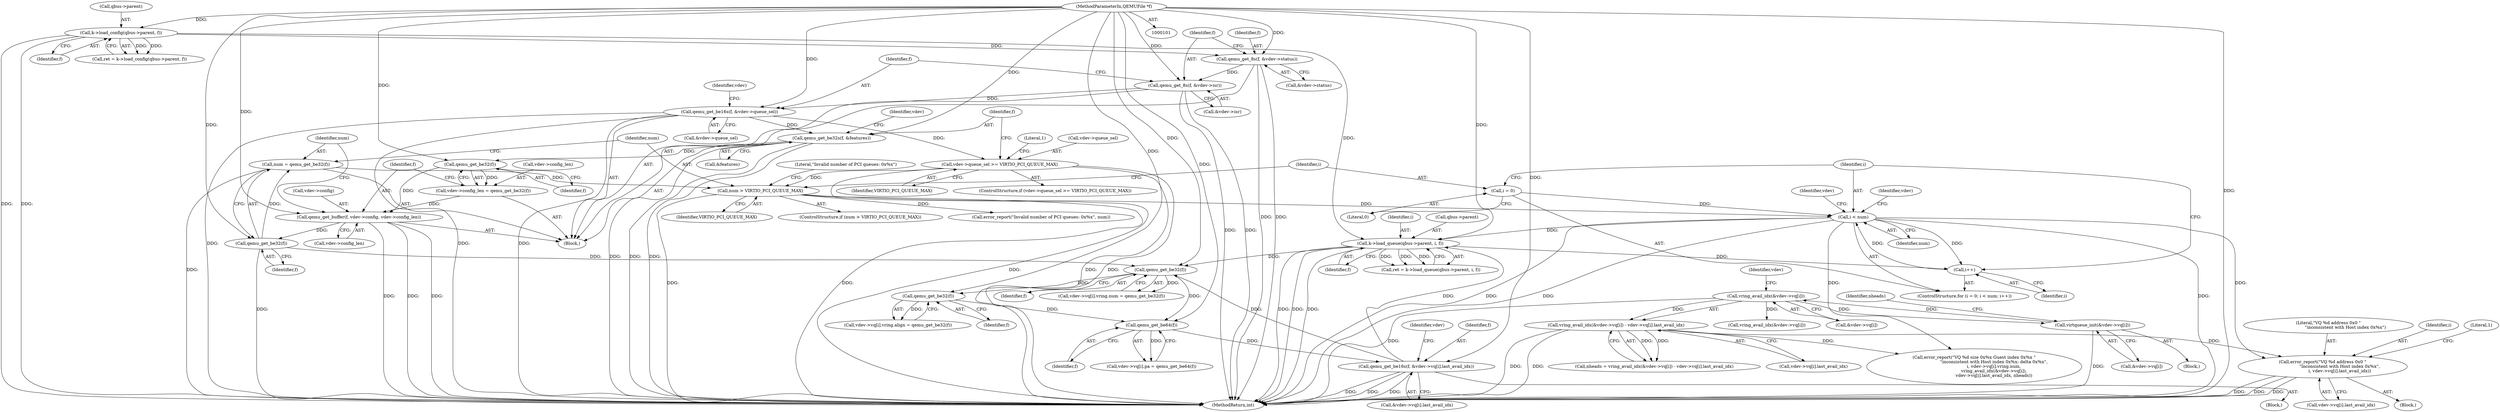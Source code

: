 digraph "0_qemu_4b53c2c72cb5541cf394033b528a6fe2a86c0ac1@pointer" {
"1000372" [label="(Call,error_report(\"VQ %d address 0x0 \"\n                         \"inconsistent with Host index 0x%x\",\n                         i, vdev->vq[i].last_avail_idx))"];
"1000212" [label="(Call,i < num)"];
"1000209" [label="(Call,i = 0)"];
"1000215" [label="(Call,i++)"];
"1000392" [label="(Call,k->load_queue(qbus->parent, i, f))"];
"1000128" [label="(Call,k->load_config(qbus->parent, f))"];
"1000103" [label="(MethodParameterIn,QEMUFile *f)"];
"1000257" [label="(Call,qemu_get_be16s(f, &vdev->vq[i].last_avail_idx))"];
"1000255" [label="(Call,qemu_get_be64(f))"];
"1000245" [label="(Call,qemu_get_be32(f))"];
"1000228" [label="(Call,qemu_get_be32(f))"];
"1000195" [label="(Call,qemu_get_be32(f))"];
"1000185" [label="(Call,qemu_get_buffer(f, vdev->config, vdev->config_len))"];
"1000183" [label="(Call,qemu_get_be32(f))"];
"1000165" [label="(Call,qemu_get_be32s(f, &features))"];
"1000149" [label="(Call,qemu_get_be16s(f, &vdev->queue_sel))"];
"1000143" [label="(Call,qemu_get_8s(f, &vdev->isr))"];
"1000137" [label="(Call,qemu_get_8s(f, &vdev->status))"];
"1000179" [label="(Call,vdev->config_len = qemu_get_be32(f))"];
"1000198" [label="(Call,num > VIRTIO_PCI_QUEUE_MAX)"];
"1000193" [label="(Call,num = qemu_get_be32(f))"];
"1000156" [label="(Call,vdev->queue_sel >= VIRTIO_PCI_QUEUE_MAX)"];
"1000304" [label="(Call,vring_avail_idx(&vdev->vq[i]) - vdev->vq[i].last_avail_idx)"];
"1000305" [label="(Call,vring_avail_idx(&vdev->vq[i]))"];
"1000295" [label="(Call,virtqueue_init(&vdev->vq[i]))"];
"1000375" [label="(Call,vdev->vq[i].last_avail_idx)"];
"1000396" [label="(Identifier,i)"];
"1000259" [label="(Call,&vdev->vq[i].last_avail_idx)"];
"1000209" [label="(Call,i = 0)"];
"1000216" [label="(Identifier,i)"];
"1000371" [label="(Block,)"];
"1000235" [label="(Call,vdev->vq[i].vring.align = qemu_get_be32(f))"];
"1000155" [label="(ControlStructure,if (vdev->queue_sel >= VIRTIO_PCI_QUEUE_MAX))"];
"1000138" [label="(Identifier,f)"];
"1000403" [label="(Identifier,vdev)"];
"1000296" [label="(Call,&vdev->vq[i])"];
"1000213" [label="(Identifier,i)"];
"1000196" [label="(Identifier,f)"];
"1000211" [label="(Literal,0)"];
"1000199" [label="(Identifier,num)"];
"1000393" [label="(Call,qbus->parent)"];
"1000305" [label="(Call,vring_avail_idx(&vdev->vq[i]))"];
"1000197" [label="(ControlStructure,if (num > VIRTIO_PCI_QUEUE_MAX))"];
"1000104" [label="(Block,)"];
"1000143" [label="(Call,qemu_get_8s(f, &vdev->isr))"];
"1000193" [label="(Call,num = qemu_get_be32(f))"];
"1000158" [label="(Identifier,vdev)"];
"1000255" [label="(Call,qemu_get_be64(f))"];
"1000218" [label="(Call,vdev->vq[i].vring.num = qemu_get_be32(f))"];
"1000151" [label="(Call,&vdev->queue_sel)"];
"1000344" [label="(Call,vring_avail_idx(&vdev->vq[i]))"];
"1000247" [label="(Call,vdev->vq[i].pa = qemu_get_be64(f))"];
"1000208" [label="(ControlStructure,for (i = 0; i < num; i++))"];
"1000179" [label="(Call,vdev->config_len = qemu_get_be32(f))"];
"1000190" [label="(Call,vdev->config_len)"];
"1000160" [label="(Identifier,VIRTIO_PCI_QUEUE_MAX)"];
"1000397" [label="(Identifier,f)"];
"1000198" [label="(Call,num > VIRTIO_PCI_QUEUE_MAX)"];
"1000167" [label="(Call,&features)"];
"1000203" [label="(Literal,\"Invalid number of PCI queues: 0x%x\")"];
"1000373" [label="(Literal,\"VQ %d address 0x0 \"\n                         \"inconsistent with Host index 0x%x\")"];
"1000407" [label="(MethodReturn,int)"];
"1000180" [label="(Call,vdev->config_len)"];
"1000304" [label="(Call,vring_avail_idx(&vdev->vq[i]) - vdev->vq[i].last_avail_idx)"];
"1000212" [label="(Call,i < num)"];
"1000184" [label="(Identifier,f)"];
"1000187" [label="(Call,vdev->config)"];
"1000257" [label="(Call,qemu_get_be16s(f, &vdev->vq[i].last_avail_idx))"];
"1000215" [label="(Call,i++)"];
"1000229" [label="(Identifier,f)"];
"1000332" [label="(Call,error_report(\"VQ %d size 0x%x Guest index 0x%x \"\n                             \"inconsistent with Host index 0x%x: delta 0x%x\",\n                             i, vdev->vq[i].vring.num,\n                             vring_avail_idx(&vdev->vq[i]),\n                             vdev->vq[i].last_avail_idx, nheads))"];
"1000103" [label="(MethodParameterIn,QEMUFile *f)"];
"1000223" [label="(Identifier,vdev)"];
"1000132" [label="(Identifier,f)"];
"1000390" [label="(Call,ret = k->load_queue(qbus->parent, i, f))"];
"1000128" [label="(Call,k->load_config(qbus->parent, f))"];
"1000150" [label="(Identifier,f)"];
"1000214" [label="(Identifier,num)"];
"1000392" [label="(Call,k->load_queue(qbus->parent, i, f))"];
"1000256" [label="(Identifier,f)"];
"1000374" [label="(Identifier,i)"];
"1000303" [label="(Identifier,nheads)"];
"1000195" [label="(Call,qemu_get_be32(f))"];
"1000271" [label="(Identifier,vdev)"];
"1000315" [label="(Identifier,vdev)"];
"1000293" [label="(Block,)"];
"1000165" [label="(Call,qemu_get_be32s(f, &features))"];
"1000246" [label="(Identifier,f)"];
"1000183" [label="(Call,qemu_get_be32(f))"];
"1000156" [label="(Call,vdev->queue_sel >= VIRTIO_PCI_QUEUE_MAX)"];
"1000372" [label="(Call,error_report(\"VQ %d address 0x0 \"\n                         \"inconsistent with Host index 0x%x\",\n                         i, vdev->vq[i].last_avail_idx))"];
"1000245" [label="(Call,qemu_get_be32(f))"];
"1000302" [label="(Call,nheads = vring_avail_idx(&vdev->vq[i]) - vdev->vq[i].last_avail_idx)"];
"1000312" [label="(Call,vdev->vq[i].last_avail_idx)"];
"1000166" [label="(Identifier,f)"];
"1000172" [label="(Identifier,vdev)"];
"1000217" [label="(Block,)"];
"1000202" [label="(Call,error_report(\"Invalid number of PCI queues: 0x%x\", num))"];
"1000185" [label="(Call,qemu_get_buffer(f, vdev->config, vdev->config_len))"];
"1000194" [label="(Identifier,num)"];
"1000228" [label="(Call,qemu_get_be32(f))"];
"1000139" [label="(Call,&vdev->status)"];
"1000384" [label="(Literal,1)"];
"1000186" [label="(Identifier,f)"];
"1000144" [label="(Identifier,f)"];
"1000129" [label="(Call,qbus->parent)"];
"1000137" [label="(Call,qemu_get_8s(f, &vdev->status))"];
"1000210" [label="(Identifier,i)"];
"1000157" [label="(Call,vdev->queue_sel)"];
"1000295" [label="(Call,virtqueue_init(&vdev->vq[i]))"];
"1000126" [label="(Call,ret = k->load_config(qbus->parent, f))"];
"1000149" [label="(Call,qemu_get_be16s(f, &vdev->queue_sel))"];
"1000306" [label="(Call,&vdev->vq[i])"];
"1000164" [label="(Literal,1)"];
"1000200" [label="(Identifier,VIRTIO_PCI_QUEUE_MAX)"];
"1000258" [label="(Identifier,f)"];
"1000145" [label="(Call,&vdev->isr)"];
"1000372" -> "1000371"  [label="AST: "];
"1000372" -> "1000375"  [label="CFG: "];
"1000373" -> "1000372"  [label="AST: "];
"1000374" -> "1000372"  [label="AST: "];
"1000375" -> "1000372"  [label="AST: "];
"1000384" -> "1000372"  [label="CFG: "];
"1000372" -> "1000407"  [label="DDG: "];
"1000372" -> "1000407"  [label="DDG: "];
"1000372" -> "1000407"  [label="DDG: "];
"1000212" -> "1000372"  [label="DDG: "];
"1000304" -> "1000372"  [label="DDG: "];
"1000212" -> "1000208"  [label="AST: "];
"1000212" -> "1000214"  [label="CFG: "];
"1000213" -> "1000212"  [label="AST: "];
"1000214" -> "1000212"  [label="AST: "];
"1000223" -> "1000212"  [label="CFG: "];
"1000403" -> "1000212"  [label="CFG: "];
"1000212" -> "1000407"  [label="DDG: "];
"1000212" -> "1000407"  [label="DDG: "];
"1000212" -> "1000407"  [label="DDG: "];
"1000209" -> "1000212"  [label="DDG: "];
"1000215" -> "1000212"  [label="DDG: "];
"1000198" -> "1000212"  [label="DDG: "];
"1000212" -> "1000215"  [label="DDG: "];
"1000212" -> "1000332"  [label="DDG: "];
"1000212" -> "1000392"  [label="DDG: "];
"1000209" -> "1000208"  [label="AST: "];
"1000209" -> "1000211"  [label="CFG: "];
"1000210" -> "1000209"  [label="AST: "];
"1000211" -> "1000209"  [label="AST: "];
"1000213" -> "1000209"  [label="CFG: "];
"1000215" -> "1000208"  [label="AST: "];
"1000215" -> "1000216"  [label="CFG: "];
"1000216" -> "1000215"  [label="AST: "];
"1000213" -> "1000215"  [label="CFG: "];
"1000392" -> "1000215"  [label="DDG: "];
"1000392" -> "1000390"  [label="AST: "];
"1000392" -> "1000397"  [label="CFG: "];
"1000393" -> "1000392"  [label="AST: "];
"1000396" -> "1000392"  [label="AST: "];
"1000397" -> "1000392"  [label="AST: "];
"1000390" -> "1000392"  [label="CFG: "];
"1000392" -> "1000407"  [label="DDG: "];
"1000392" -> "1000407"  [label="DDG: "];
"1000392" -> "1000407"  [label="DDG: "];
"1000392" -> "1000228"  [label="DDG: "];
"1000392" -> "1000390"  [label="DDG: "];
"1000392" -> "1000390"  [label="DDG: "];
"1000392" -> "1000390"  [label="DDG: "];
"1000128" -> "1000392"  [label="DDG: "];
"1000257" -> "1000392"  [label="DDG: "];
"1000103" -> "1000392"  [label="DDG: "];
"1000128" -> "1000126"  [label="AST: "];
"1000128" -> "1000132"  [label="CFG: "];
"1000129" -> "1000128"  [label="AST: "];
"1000132" -> "1000128"  [label="AST: "];
"1000126" -> "1000128"  [label="CFG: "];
"1000128" -> "1000407"  [label="DDG: "];
"1000128" -> "1000407"  [label="DDG: "];
"1000128" -> "1000126"  [label="DDG: "];
"1000128" -> "1000126"  [label="DDG: "];
"1000103" -> "1000128"  [label="DDG: "];
"1000128" -> "1000137"  [label="DDG: "];
"1000103" -> "1000101"  [label="AST: "];
"1000103" -> "1000407"  [label="DDG: "];
"1000103" -> "1000137"  [label="DDG: "];
"1000103" -> "1000143"  [label="DDG: "];
"1000103" -> "1000149"  [label="DDG: "];
"1000103" -> "1000165"  [label="DDG: "];
"1000103" -> "1000183"  [label="DDG: "];
"1000103" -> "1000185"  [label="DDG: "];
"1000103" -> "1000195"  [label="DDG: "];
"1000103" -> "1000228"  [label="DDG: "];
"1000103" -> "1000245"  [label="DDG: "];
"1000103" -> "1000255"  [label="DDG: "];
"1000103" -> "1000257"  [label="DDG: "];
"1000257" -> "1000217"  [label="AST: "];
"1000257" -> "1000259"  [label="CFG: "];
"1000258" -> "1000257"  [label="AST: "];
"1000259" -> "1000257"  [label="AST: "];
"1000271" -> "1000257"  [label="CFG: "];
"1000257" -> "1000407"  [label="DDG: "];
"1000257" -> "1000407"  [label="DDG: "];
"1000257" -> "1000407"  [label="DDG: "];
"1000257" -> "1000228"  [label="DDG: "];
"1000255" -> "1000257"  [label="DDG: "];
"1000255" -> "1000247"  [label="AST: "];
"1000255" -> "1000256"  [label="CFG: "];
"1000256" -> "1000255"  [label="AST: "];
"1000247" -> "1000255"  [label="CFG: "];
"1000255" -> "1000247"  [label="DDG: "];
"1000245" -> "1000255"  [label="DDG: "];
"1000228" -> "1000255"  [label="DDG: "];
"1000245" -> "1000235"  [label="AST: "];
"1000245" -> "1000246"  [label="CFG: "];
"1000246" -> "1000245"  [label="AST: "];
"1000235" -> "1000245"  [label="CFG: "];
"1000245" -> "1000235"  [label="DDG: "];
"1000228" -> "1000245"  [label="DDG: "];
"1000228" -> "1000218"  [label="AST: "];
"1000228" -> "1000229"  [label="CFG: "];
"1000229" -> "1000228"  [label="AST: "];
"1000218" -> "1000228"  [label="CFG: "];
"1000228" -> "1000218"  [label="DDG: "];
"1000195" -> "1000228"  [label="DDG: "];
"1000195" -> "1000193"  [label="AST: "];
"1000195" -> "1000196"  [label="CFG: "];
"1000196" -> "1000195"  [label="AST: "];
"1000193" -> "1000195"  [label="CFG: "];
"1000195" -> "1000407"  [label="DDG: "];
"1000195" -> "1000193"  [label="DDG: "];
"1000185" -> "1000195"  [label="DDG: "];
"1000185" -> "1000104"  [label="AST: "];
"1000185" -> "1000190"  [label="CFG: "];
"1000186" -> "1000185"  [label="AST: "];
"1000187" -> "1000185"  [label="AST: "];
"1000190" -> "1000185"  [label="AST: "];
"1000194" -> "1000185"  [label="CFG: "];
"1000185" -> "1000407"  [label="DDG: "];
"1000185" -> "1000407"  [label="DDG: "];
"1000185" -> "1000407"  [label="DDG: "];
"1000183" -> "1000185"  [label="DDG: "];
"1000179" -> "1000185"  [label="DDG: "];
"1000183" -> "1000179"  [label="AST: "];
"1000183" -> "1000184"  [label="CFG: "];
"1000184" -> "1000183"  [label="AST: "];
"1000179" -> "1000183"  [label="CFG: "];
"1000183" -> "1000179"  [label="DDG: "];
"1000165" -> "1000183"  [label="DDG: "];
"1000165" -> "1000104"  [label="AST: "];
"1000165" -> "1000167"  [label="CFG: "];
"1000166" -> "1000165"  [label="AST: "];
"1000167" -> "1000165"  [label="AST: "];
"1000172" -> "1000165"  [label="CFG: "];
"1000165" -> "1000407"  [label="DDG: "];
"1000165" -> "1000407"  [label="DDG: "];
"1000165" -> "1000407"  [label="DDG: "];
"1000149" -> "1000165"  [label="DDG: "];
"1000149" -> "1000104"  [label="AST: "];
"1000149" -> "1000151"  [label="CFG: "];
"1000150" -> "1000149"  [label="AST: "];
"1000151" -> "1000149"  [label="AST: "];
"1000158" -> "1000149"  [label="CFG: "];
"1000149" -> "1000407"  [label="DDG: "];
"1000149" -> "1000407"  [label="DDG: "];
"1000149" -> "1000407"  [label="DDG: "];
"1000143" -> "1000149"  [label="DDG: "];
"1000149" -> "1000156"  [label="DDG: "];
"1000143" -> "1000104"  [label="AST: "];
"1000143" -> "1000145"  [label="CFG: "];
"1000144" -> "1000143"  [label="AST: "];
"1000145" -> "1000143"  [label="AST: "];
"1000150" -> "1000143"  [label="CFG: "];
"1000143" -> "1000407"  [label="DDG: "];
"1000143" -> "1000407"  [label="DDG: "];
"1000137" -> "1000143"  [label="DDG: "];
"1000137" -> "1000104"  [label="AST: "];
"1000137" -> "1000139"  [label="CFG: "];
"1000138" -> "1000137"  [label="AST: "];
"1000139" -> "1000137"  [label="AST: "];
"1000144" -> "1000137"  [label="CFG: "];
"1000137" -> "1000407"  [label="DDG: "];
"1000137" -> "1000407"  [label="DDG: "];
"1000179" -> "1000104"  [label="AST: "];
"1000180" -> "1000179"  [label="AST: "];
"1000186" -> "1000179"  [label="CFG: "];
"1000198" -> "1000197"  [label="AST: "];
"1000198" -> "1000200"  [label="CFG: "];
"1000199" -> "1000198"  [label="AST: "];
"1000200" -> "1000198"  [label="AST: "];
"1000203" -> "1000198"  [label="CFG: "];
"1000210" -> "1000198"  [label="CFG: "];
"1000198" -> "1000407"  [label="DDG: "];
"1000198" -> "1000407"  [label="DDG: "];
"1000193" -> "1000198"  [label="DDG: "];
"1000156" -> "1000198"  [label="DDG: "];
"1000198" -> "1000202"  [label="DDG: "];
"1000193" -> "1000104"  [label="AST: "];
"1000194" -> "1000193"  [label="AST: "];
"1000199" -> "1000193"  [label="CFG: "];
"1000193" -> "1000407"  [label="DDG: "];
"1000156" -> "1000155"  [label="AST: "];
"1000156" -> "1000160"  [label="CFG: "];
"1000157" -> "1000156"  [label="AST: "];
"1000160" -> "1000156"  [label="AST: "];
"1000164" -> "1000156"  [label="CFG: "];
"1000166" -> "1000156"  [label="CFG: "];
"1000156" -> "1000407"  [label="DDG: "];
"1000156" -> "1000407"  [label="DDG: "];
"1000156" -> "1000407"  [label="DDG: "];
"1000304" -> "1000302"  [label="AST: "];
"1000304" -> "1000312"  [label="CFG: "];
"1000305" -> "1000304"  [label="AST: "];
"1000312" -> "1000304"  [label="AST: "];
"1000302" -> "1000304"  [label="CFG: "];
"1000304" -> "1000407"  [label="DDG: "];
"1000304" -> "1000407"  [label="DDG: "];
"1000304" -> "1000302"  [label="DDG: "];
"1000304" -> "1000302"  [label="DDG: "];
"1000305" -> "1000304"  [label="DDG: "];
"1000304" -> "1000332"  [label="DDG: "];
"1000305" -> "1000306"  [label="CFG: "];
"1000306" -> "1000305"  [label="AST: "];
"1000315" -> "1000305"  [label="CFG: "];
"1000305" -> "1000407"  [label="DDG: "];
"1000305" -> "1000295"  [label="DDG: "];
"1000295" -> "1000305"  [label="DDG: "];
"1000305" -> "1000344"  [label="DDG: "];
"1000295" -> "1000293"  [label="AST: "];
"1000295" -> "1000296"  [label="CFG: "];
"1000296" -> "1000295"  [label="AST: "];
"1000303" -> "1000295"  [label="CFG: "];
"1000295" -> "1000407"  [label="DDG: "];
}
